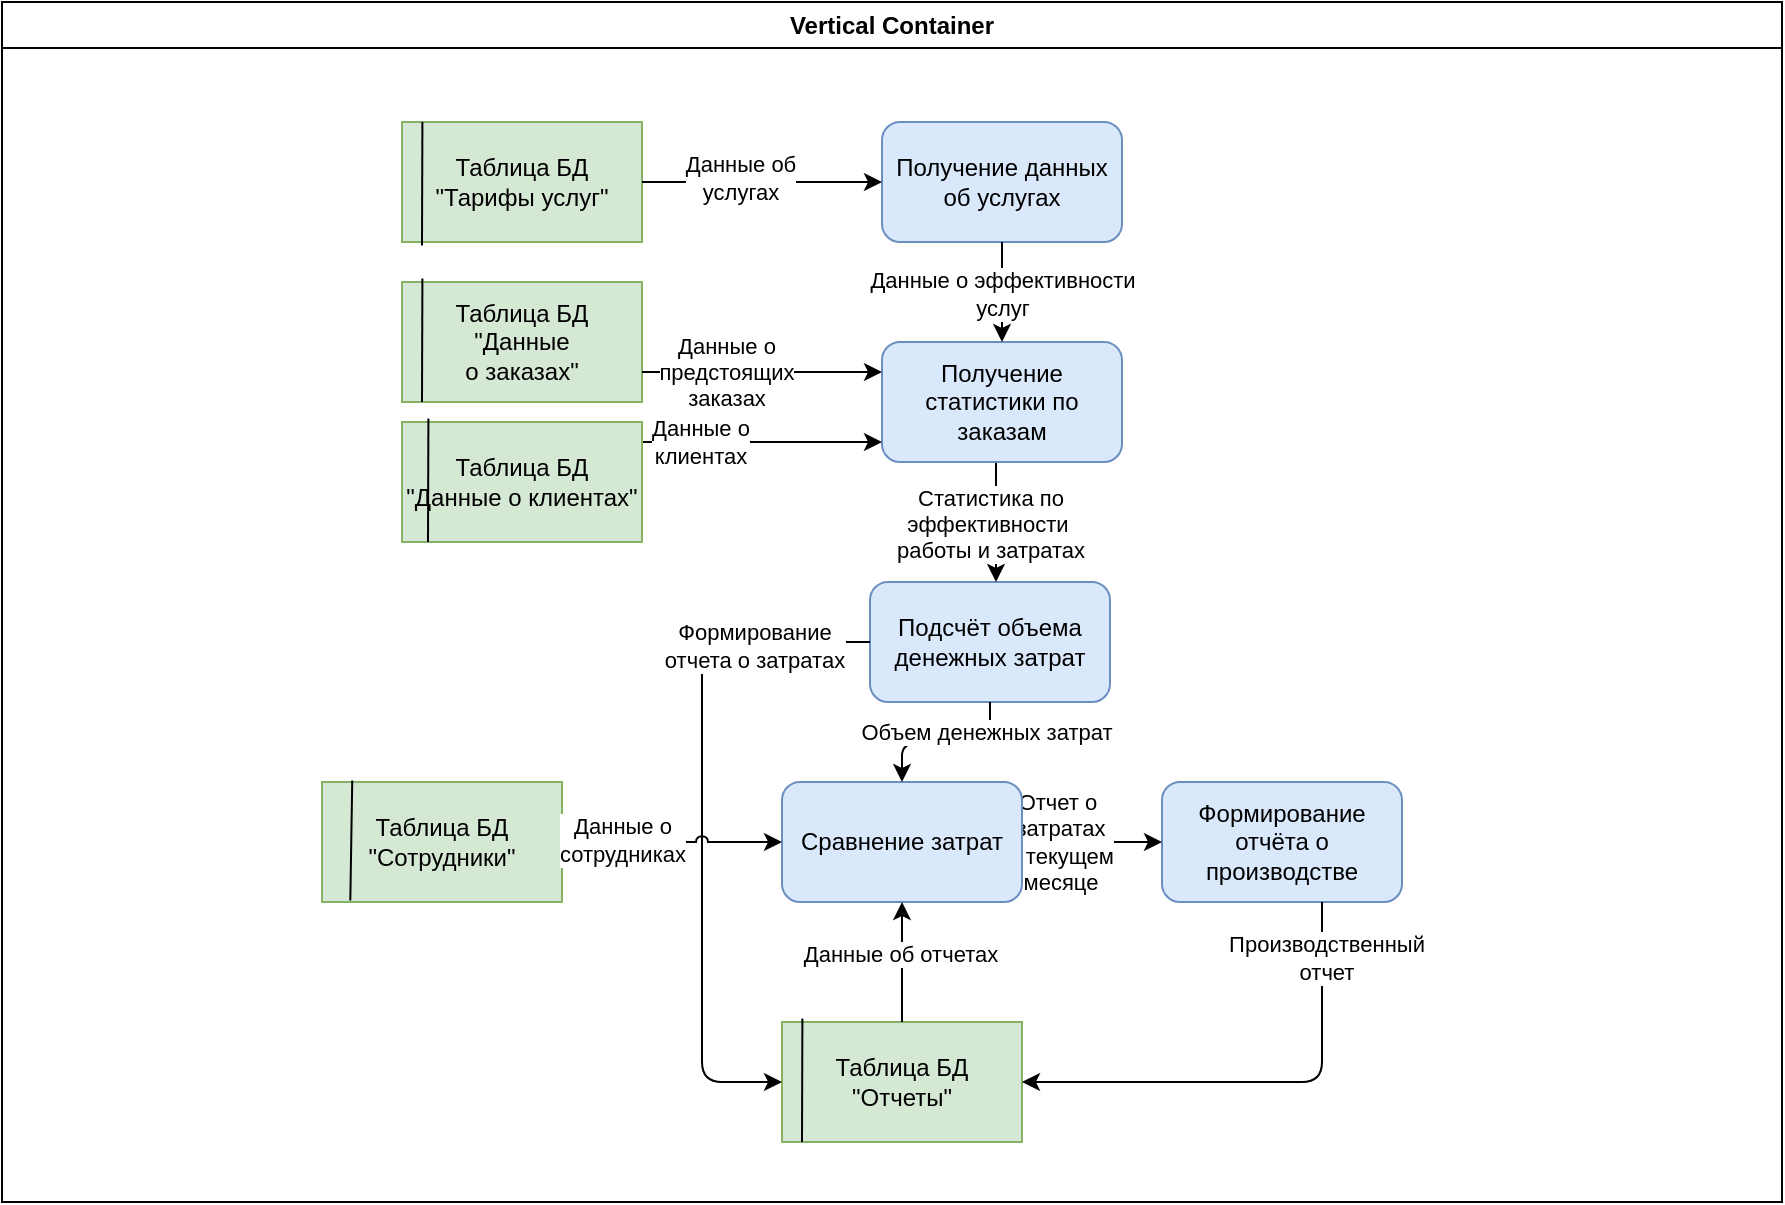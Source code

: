 <mxfile>
    <diagram id="quYdp40v2wfPQuQVSjiL" name="Page-1">
        <mxGraphModel dx="991" dy="978" grid="1" gridSize="10" guides="1" tooltips="1" connect="1" arrows="1" fold="1" page="1" pageScale="1" pageWidth="827" pageHeight="1169" math="0" shadow="0">
            <root>
                <mxCell id="0"/>
                <mxCell id="1" parent="0"/>
                <mxCell id="54" value="Vertical Container" style="swimlane;whiteSpace=wrap;html=1;swimlaneFillColor=default;" vertex="1" parent="1">
                    <mxGeometry x="30" y="210" width="890" height="600" as="geometry"/>
                </mxCell>
                <mxCell id="57" value="Таблица БД &quot;Тарифы услуг&quot;" style="rounded=0;whiteSpace=wrap;html=1;fillColor=#d5e8d4;strokeColor=#82b366;" vertex="1" parent="54">
                    <mxGeometry x="200" y="60" width="120" height="60" as="geometry"/>
                </mxCell>
                <mxCell id="60" value="Таблица БД&lt;br&gt;&quot;Данные &lt;br&gt;о заказах&quot;" style="rounded=0;whiteSpace=wrap;html=1;fillColor=#d5e8d4;strokeColor=#82b366;" vertex="1" parent="54">
                    <mxGeometry x="200" y="140" width="120" height="60" as="geometry"/>
                </mxCell>
                <mxCell id="63" value="Получение данных об услугах" style="rounded=1;whiteSpace=wrap;html=1;fillColor=#dae8fc;strokeColor=#6c8ebf;" vertex="1" parent="54">
                    <mxGeometry x="440" y="60" width="120" height="60" as="geometry"/>
                </mxCell>
                <mxCell id="55" style="edgeStyle=orthogonalEdgeStyle;html=1;" edge="1" parent="54" source="57" target="63">
                    <mxGeometry relative="1" as="geometry"/>
                </mxCell>
                <mxCell id="56" value="Данные об&lt;br&gt;услугах" style="edgeLabel;html=1;align=center;verticalAlign=middle;resizable=0;points=[];" vertex="1" connectable="0" parent="55">
                    <mxGeometry x="-0.19" y="2" relative="1" as="geometry">
                        <mxPoint as="offset"/>
                    </mxGeometry>
                </mxCell>
                <mxCell id="68" value="Подсчёт объема денежных затрат" style="rounded=1;whiteSpace=wrap;html=1;fillColor=#dae8fc;strokeColor=#6c8ebf;" vertex="1" parent="54">
                    <mxGeometry x="434" y="290" width="120" height="60" as="geometry"/>
                </mxCell>
                <mxCell id="69" value="" style="edgeStyle=elbowEdgeStyle;html=1;" edge="1" parent="54" source="71" target="68">
                    <mxGeometry relative="1" as="geometry"/>
                </mxCell>
                <mxCell id="70" value="Статистика по&lt;br&gt;эффективности&amp;nbsp;&lt;br&gt;работы и затратах" style="edgeLabel;html=1;align=center;verticalAlign=middle;resizable=0;points=[];" vertex="1" connectable="0" parent="69">
                    <mxGeometry x="-0.391" y="-2" relative="1" as="geometry">
                        <mxPoint x="-1" y="12" as="offset"/>
                    </mxGeometry>
                </mxCell>
                <mxCell id="71" value="Получение статистики по заказам" style="rounded=1;whiteSpace=wrap;html=1;fillColor=#dae8fc;strokeColor=#6c8ebf;" vertex="1" parent="54">
                    <mxGeometry x="440" y="170" width="120" height="60" as="geometry"/>
                </mxCell>
                <mxCell id="58" style="edgeStyle=elbowEdgeStyle;html=1;elbow=vertical;" edge="1" parent="54" source="60" target="71">
                    <mxGeometry relative="1" as="geometry">
                        <mxPoint x="410" y="210" as="targetPoint"/>
                    </mxGeometry>
                </mxCell>
                <mxCell id="59" value="Данные о&lt;br&gt;предстоящих&lt;br&gt;заказах" style="edgeLabel;html=1;align=center;verticalAlign=middle;resizable=0;points=[];" vertex="1" connectable="0" parent="58">
                    <mxGeometry x="-0.306" relative="1" as="geometry">
                        <mxPoint as="offset"/>
                    </mxGeometry>
                </mxCell>
                <mxCell id="61" value="" style="edgeStyle=orthogonalEdgeStyle;html=1;" edge="1" parent="54" source="63" target="71">
                    <mxGeometry relative="1" as="geometry"/>
                </mxCell>
                <mxCell id="62" value="Данные о эффективности&lt;br&gt;услуг" style="edgeLabel;html=1;align=center;verticalAlign=middle;resizable=0;points=[];" vertex="1" connectable="0" parent="61">
                    <mxGeometry x="0.017" relative="1" as="geometry">
                        <mxPoint as="offset"/>
                    </mxGeometry>
                </mxCell>
                <mxCell id="74" value="Формирование отчёта о производстве" style="rounded=1;whiteSpace=wrap;html=1;fillColor=#dae8fc;strokeColor=#6c8ebf;" vertex="1" parent="54">
                    <mxGeometry x="580" y="390" width="120" height="60" as="geometry"/>
                </mxCell>
                <mxCell id="75" style="edgeStyle=elbowEdgeStyle;html=1;elbow=vertical;" edge="1" parent="54" source="77" target="71">
                    <mxGeometry relative="1" as="geometry"/>
                </mxCell>
                <mxCell id="76" value="Данные о&lt;br&gt;клиентах" style="edgeLabel;html=1;align=center;verticalAlign=middle;resizable=0;points=[];" vertex="1" connectable="0" parent="75">
                    <mxGeometry x="-0.529" relative="1" as="geometry">
                        <mxPoint as="offset"/>
                    </mxGeometry>
                </mxCell>
                <mxCell id="77" value="Таблица БД&lt;br&gt;&quot;Данные о клиентах&quot;" style="rounded=0;whiteSpace=wrap;html=1;fillColor=#d5e8d4;strokeColor=#82b366;" vertex="1" parent="54">
                    <mxGeometry x="200" y="210" width="120" height="60" as="geometry"/>
                </mxCell>
                <mxCell id="80" value="Таблица БД&lt;br style=&quot;border-color: var(--border-color);&quot;&gt;&quot;Сотрудники&quot;" style="rounded=0;whiteSpace=wrap;html=1;fillColor=#d5e8d4;strokeColor=#82b366;" vertex="1" parent="54">
                    <mxGeometry x="160" y="390" width="120" height="60" as="geometry"/>
                </mxCell>
                <mxCell id="83" value="Таблица БД&lt;br style=&quot;border-color: var(--border-color);&quot;&gt;&quot;Отчеты&quot;" style="rounded=0;whiteSpace=wrap;html=1;fillColor=#d5e8d4;strokeColor=#82b366;" vertex="1" parent="54">
                    <mxGeometry x="390" y="510" width="120" height="60" as="geometry"/>
                </mxCell>
                <mxCell id="66" style="edgeStyle=orthogonalEdgeStyle;html=1;jumpStyle=arc;" edge="1" parent="54" source="68" target="83">
                    <mxGeometry relative="1" as="geometry">
                        <Array as="points">
                            <mxPoint x="350" y="320"/>
                            <mxPoint x="350" y="540"/>
                        </Array>
                    </mxGeometry>
                </mxCell>
                <mxCell id="67" value="Формирование&lt;br&gt;отчета о затратах" style="edgeLabel;html=1;align=center;verticalAlign=middle;resizable=0;points=[];" vertex="1" connectable="0" parent="66">
                    <mxGeometry x="-0.662" y="2" relative="1" as="geometry">
                        <mxPoint as="offset"/>
                    </mxGeometry>
                </mxCell>
                <mxCell id="72" style="edgeStyle=orthogonalEdgeStyle;html=1;" edge="1" parent="54" source="74" target="83">
                    <mxGeometry relative="1" as="geometry">
                        <Array as="points">
                            <mxPoint x="660" y="540"/>
                        </Array>
                    </mxGeometry>
                </mxCell>
                <mxCell id="73" value="Производственный&lt;br&gt;отчет" style="edgeLabel;html=1;align=center;verticalAlign=middle;resizable=0;points=[];" vertex="1" connectable="0" parent="72">
                    <mxGeometry x="-0.772" y="2" relative="1" as="geometry">
                        <mxPoint as="offset"/>
                    </mxGeometry>
                </mxCell>
                <mxCell id="84" value="" style="edgeStyle=orthogonalEdgeStyle;html=1;" edge="1" parent="54" source="86" target="74">
                    <mxGeometry relative="1" as="geometry"/>
                </mxCell>
                <mxCell id="85" value="Отчет о&amp;nbsp;&lt;br&gt;затратах&lt;br&gt;в текущем&lt;br&gt;месяце" style="edgeLabel;html=1;align=center;verticalAlign=middle;resizable=0;points=[];" vertex="1" connectable="0" parent="84">
                    <mxGeometry x="-0.478" relative="1" as="geometry">
                        <mxPoint as="offset"/>
                    </mxGeometry>
                </mxCell>
                <mxCell id="86" value="Сравнение затрат" style="rounded=1;whiteSpace=wrap;html=1;fillColor=#dae8fc;strokeColor=#6c8ebf;" vertex="1" parent="54">
                    <mxGeometry x="390" y="390" width="120" height="60" as="geometry"/>
                </mxCell>
                <mxCell id="64" value="" style="edgeStyle=elbowEdgeStyle;html=1;elbow=vertical;" edge="1" parent="54" source="68" target="86">
                    <mxGeometry relative="1" as="geometry"/>
                </mxCell>
                <mxCell id="65" value="Объем денежных затрат" style="edgeLabel;html=1;align=center;verticalAlign=middle;resizable=0;points=[];" vertex="1" connectable="0" parent="64">
                    <mxGeometry x="-0.655" y="-2" relative="1" as="geometry">
                        <mxPoint as="offset"/>
                    </mxGeometry>
                </mxCell>
                <mxCell id="78" style="edgeStyle=orthogonalEdgeStyle;html=1;jumpStyle=arc;" edge="1" parent="54" source="80" target="86">
                    <mxGeometry relative="1" as="geometry"/>
                </mxCell>
                <mxCell id="79" value="Данные о&lt;br&gt;сотрудниках" style="edgeLabel;html=1;align=center;verticalAlign=middle;resizable=0;points=[];" vertex="1" connectable="0" parent="78">
                    <mxGeometry x="-0.451" y="1" relative="1" as="geometry">
                        <mxPoint as="offset"/>
                    </mxGeometry>
                </mxCell>
                <mxCell id="81" style="edgeStyle=orthogonalEdgeStyle;html=1;" edge="1" parent="54" source="83" target="86">
                    <mxGeometry relative="1" as="geometry"/>
                </mxCell>
                <mxCell id="82" value="Данные об отчетах" style="edgeLabel;html=1;align=center;verticalAlign=middle;resizable=0;points=[];" vertex="1" connectable="0" parent="81">
                    <mxGeometry x="0.137" y="1" relative="1" as="geometry">
                        <mxPoint as="offset"/>
                    </mxGeometry>
                </mxCell>
                <mxCell id="87" value="" style="endArrow=none;html=1;jumpStyle=arc;entryX=0.126;entryY=-0.013;entryDx=0;entryDy=0;entryPerimeter=0;exitX=0.118;exitY=0.987;exitDx=0;exitDy=0;exitPerimeter=0;edgeStyle=elbowEdgeStyle;elbow=vertical;" edge="1" parent="54" source="80" target="80">
                    <mxGeometry width="50" height="50" relative="1" as="geometry">
                        <mxPoint x="150" y="400" as="sourcePoint"/>
                        <mxPoint x="200" y="350" as="targetPoint"/>
                    </mxGeometry>
                </mxCell>
                <mxCell id="88" value="" style="endArrow=none;html=1;jumpStyle=arc;edgeStyle=elbowEdgeStyle;elbow=vertical;entryX=0.11;entryY=-0.029;entryDx=0;entryDy=0;entryPerimeter=0;" edge="1" parent="54" target="77">
                    <mxGeometry width="50" height="50" relative="1" as="geometry">
                        <mxPoint x="213" y="270" as="sourcePoint"/>
                        <mxPoint x="225.12" y="399.22" as="targetPoint"/>
                    </mxGeometry>
                </mxCell>
                <mxCell id="89" value="" style="endArrow=none;html=1;jumpStyle=arc;edgeStyle=elbowEdgeStyle;elbow=vertical;entryX=0.11;entryY=-0.029;entryDx=0;entryDy=0;entryPerimeter=0;" edge="1" parent="54">
                    <mxGeometry width="50" height="50" relative="1" as="geometry">
                        <mxPoint x="210" y="200" as="sourcePoint"/>
                        <mxPoint x="210.2" y="138.26" as="targetPoint"/>
                    </mxGeometry>
                </mxCell>
                <mxCell id="90" value="" style="endArrow=none;html=1;jumpStyle=arc;edgeStyle=elbowEdgeStyle;elbow=vertical;entryX=0.11;entryY=-0.029;entryDx=0;entryDy=0;entryPerimeter=0;" edge="1" parent="54">
                    <mxGeometry width="50" height="50" relative="1" as="geometry">
                        <mxPoint x="210" y="121.74" as="sourcePoint"/>
                        <mxPoint x="210.2" y="60" as="targetPoint"/>
                    </mxGeometry>
                </mxCell>
                <mxCell id="91" value="" style="endArrow=none;html=1;jumpStyle=arc;edgeStyle=elbowEdgeStyle;elbow=vertical;entryX=0.11;entryY=-0.029;entryDx=0;entryDy=0;entryPerimeter=0;" edge="1" parent="54">
                    <mxGeometry width="50" height="50" relative="1" as="geometry">
                        <mxPoint x="400" y="570" as="sourcePoint"/>
                        <mxPoint x="400.2" y="508.26" as="targetPoint"/>
                    </mxGeometry>
                </mxCell>
            </root>
        </mxGraphModel>
    </diagram>
</mxfile>